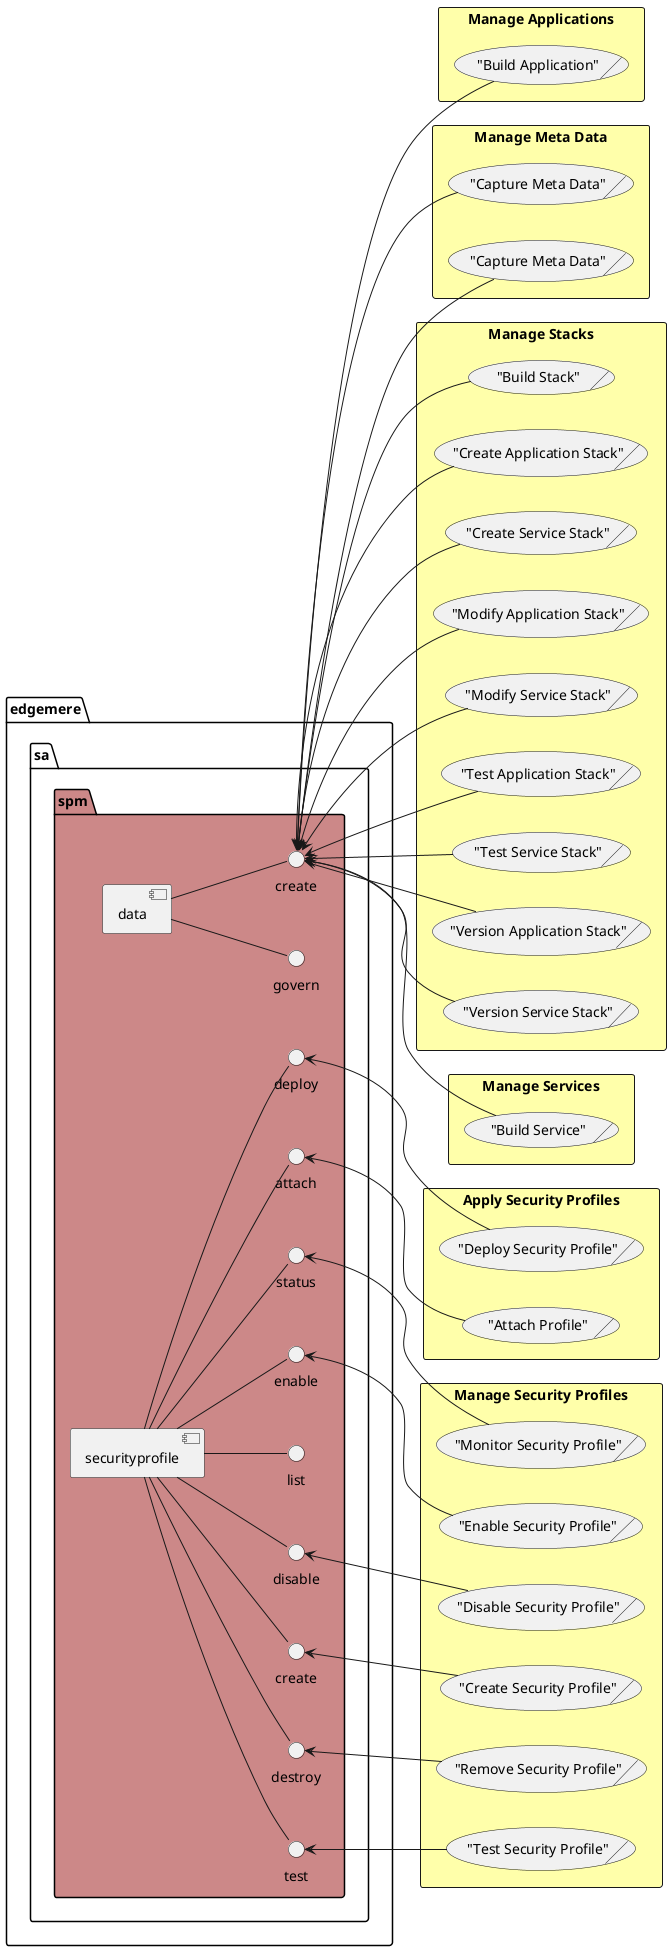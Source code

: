 @startuml
left to right direction


    package "edgemere" as edgemere {
package "sa" as edgemeresa {
package "spm" as edgemeresaspm #cc8888 {
 component "data" as edgemeresaspmdata
 interface "create" as edgemeresaspmdatacreate
edgemeresaspmdata -- edgemeresaspmdatacreate
}
}
}

    
    package "edgemere" as edgemere {
package "sa" as edgemeresa {
package "spm" as edgemeresaspm #cc8888 {
 component "data" as edgemeresaspmdata
 interface "govern" as edgemeresaspmdatagovern
edgemeresaspmdata -- edgemeresaspmdatagovern
}
}
}

    
    package "edgemere" as edgemere {
package "sa" as edgemeresa {
package "spm" as edgemeresaspm #cc8888 {
 component "securityprofile" as edgemeresaspmsecurityprofile
 interface "attach" as edgemeresaspmsecurityprofileattach
edgemeresaspmsecurityprofile -- edgemeresaspmsecurityprofileattach
}
}
}

    
    package "edgemere" as edgemere {
package "sa" as edgemeresa {
package "spm" as edgemeresaspm #cc8888 {
 component "securityprofile" as edgemeresaspmsecurityprofile
 interface "create" as edgemeresaspmsecurityprofilecreate
edgemeresaspmsecurityprofile -- edgemeresaspmsecurityprofilecreate
}
}
}

    
    package "edgemere" as edgemere {
package "sa" as edgemeresa {
package "spm" as edgemeresaspm #cc8888 {
 component "securityprofile" as edgemeresaspmsecurityprofile
 interface "deploy" as edgemeresaspmsecurityprofiledeploy
edgemeresaspmsecurityprofile -- edgemeresaspmsecurityprofiledeploy
}
}
}

    
    package "edgemere" as edgemere {
package "sa" as edgemeresa {
package "spm" as edgemeresaspm #cc8888 {
 component "securityprofile" as edgemeresaspmsecurityprofile
 interface "destroy" as edgemeresaspmsecurityprofiledestroy
edgemeresaspmsecurityprofile -- edgemeresaspmsecurityprofiledestroy
}
}
}

    
    package "edgemere" as edgemere {
package "sa" as edgemeresa {
package "spm" as edgemeresaspm #cc8888 {
 component "securityprofile" as edgemeresaspmsecurityprofile
 interface "disable" as edgemeresaspmsecurityprofiledisable
edgemeresaspmsecurityprofile -- edgemeresaspmsecurityprofiledisable
}
}
}

    
    package "edgemere" as edgemere {
package "sa" as edgemeresa {
package "spm" as edgemeresaspm #cc8888 {
 component "securityprofile" as edgemeresaspmsecurityprofile
 interface "enable" as edgemeresaspmsecurityprofileenable
edgemeresaspmsecurityprofile -- edgemeresaspmsecurityprofileenable
}
}
}

    
    package "edgemere" as edgemere {
package "sa" as edgemeresa {
package "spm" as edgemeresaspm #cc8888 {
 component "securityprofile" as edgemeresaspmsecurityprofile
 interface "list" as edgemeresaspmsecurityprofilelist
edgemeresaspmsecurityprofile -- edgemeresaspmsecurityprofilelist
}
}
}

    
    package "edgemere" as edgemere {
package "sa" as edgemeresa {
package "spm" as edgemeresaspm #cc8888 {
 component "securityprofile" as edgemeresaspmsecurityprofile
 interface "status" as edgemeresaspmsecurityprofilestatus
edgemeresaspmsecurityprofile -- edgemeresaspmsecurityprofilestatus
}
}
}

    
    package "edgemere" as edgemere {
package "sa" as edgemeresa {
package "spm" as edgemeresaspm #cc8888 {
 component "securityprofile" as edgemeresaspmsecurityprofile
 interface "test" as edgemeresaspmsecurityprofiletest
edgemeresaspmsecurityprofile -- edgemeresaspmsecurityprofiletest
}
}
}

    



        rectangle "Manage Applications" as ManageApplications #ffffaa {
            ("Build Application")/ as ActorManageApplicationsBuildApplication
        }
    
    edgemeresaspmdatacreate <-- ActorManageApplicationsBuildApplication
    









        rectangle "Manage Meta Data" as ManageMetaData #ffffaa {
            ("Capture Meta Data")/ as DataEngineerManageMetaDataCaptureMetaData
        }
    
    edgemeresaspmdatacreate <-- DataEngineerManageMetaDataCaptureMetaData
    
        rectangle "Manage Meta Data" as ManageMetaData #ffffaa {
            ("Capture Meta Data")/ as DataStewardManageMetaDataCaptureMetaData
        }
    
    edgemeresaspmdatacreate <-- DataStewardManageMetaDataCaptureMetaData
    






        rectangle "Apply Security Profiles" as ApplySecurityProfiles #ffffaa {
            ("Attach Profile")/ as SecurityEngineerApplySecurityProfilesAttachProfile
        }
    
    edgemeresaspmsecurityprofileattach <-- SecurityEngineerApplySecurityProfilesAttachProfile
    
        rectangle "Apply Security Profiles" as ApplySecurityProfiles #ffffaa {
            ("Deploy Security Profile")/ as SecurityEngineerApplySecurityProfilesDeploySecurityProfile
        }
    
    edgemeresaspmsecurityprofiledeploy <-- SecurityEngineerApplySecurityProfilesDeploySecurityProfile
    

        rectangle "Manage Security Profiles" as ManageSecurityProfiles #ffffaa {
            ("Create Security Profile")/ as SecurityEngineerManageSecurityProfilesCreateSecurityProfile
        }
    
    edgemeresaspmsecurityprofilecreate <-- SecurityEngineerManageSecurityProfilesCreateSecurityProfile
    
        rectangle "Manage Security Profiles" as ManageSecurityProfiles #ffffaa {
            ("Disable Security Profile")/ as SecurityEngineerManageSecurityProfilesDisableSecurityProfile
        }
    
    edgemeresaspmsecurityprofiledisable <-- SecurityEngineerManageSecurityProfilesDisableSecurityProfile
    
        rectangle "Manage Security Profiles" as ManageSecurityProfiles #ffffaa {
            ("Enable Security Profile")/ as SecurityEngineerManageSecurityProfilesEnableSecurityProfile
        }
    
    edgemeresaspmsecurityprofileenable <-- SecurityEngineerManageSecurityProfilesEnableSecurityProfile
    
        rectangle "Manage Security Profiles" as ManageSecurityProfiles #ffffaa {
            ("Monitor Security Profile")/ as SecurityEngineerManageSecurityProfilesMonitorSecurityProfile
        }
    
    edgemeresaspmsecurityprofilestatus <-- SecurityEngineerManageSecurityProfilesMonitorSecurityProfile
    
        rectangle "Manage Security Profiles" as ManageSecurityProfiles #ffffaa {
            ("Remove Security Profile")/ as SecurityEngineerManageSecurityProfilesRemoveSecurityProfile
        }
    
    edgemeresaspmsecurityprofiledestroy <-- SecurityEngineerManageSecurityProfilesRemoveSecurityProfile
    
        rectangle "Manage Security Profiles" as ManageSecurityProfiles #ffffaa {
            ("Test Security Profile")/ as SecurityEngineerManageSecurityProfilesTestSecurityProfile
        }
    
    edgemeresaspmsecurityprofiletest <-- SecurityEngineerManageSecurityProfilesTestSecurityProfile
    







        rectangle "Manage Stacks" as ManageStacks #ffffaa {
            ("Build Stack")/ as ActorManageStacksBuildStack
        }
    
    edgemeresaspmdatacreate <-- ActorManageStacksBuildStack
    
        rectangle "Manage Stacks" as ManageStacks #ffffaa {
            ("Create Application Stack")/ as ActorManageStacksCreateApplicationStack
        }
    
    edgemeresaspmdatacreate <-- ActorManageStacksCreateApplicationStack
    
        rectangle "Manage Stacks" as ManageStacks #ffffaa {
            ("Create Service Stack")/ as ActorManageStacksCreateServiceStack
        }
    
    edgemeresaspmdatacreate <-- ActorManageStacksCreateServiceStack
    
        rectangle "Manage Stacks" as ManageStacks #ffffaa {
            ("Modify Application Stack")/ as ActorManageStacksModifyApplicationStack
        }
    
    edgemeresaspmdatacreate <-- ActorManageStacksModifyApplicationStack
    
        rectangle "Manage Stacks" as ManageStacks #ffffaa {
            ("Modify Service Stack")/ as ActorManageStacksModifyServiceStack
        }
    
    edgemeresaspmdatacreate <-- ActorManageStacksModifyServiceStack
    
        rectangle "Manage Stacks" as ManageStacks #ffffaa {
            ("Test Application Stack")/ as ActorManageStacksTestApplicationStack
        }
    
    edgemeresaspmdatacreate <-- ActorManageStacksTestApplicationStack
    
        rectangle "Manage Stacks" as ManageStacks #ffffaa {
            ("Test Service Stack")/ as ActorManageStacksTestServiceStack
        }
    
    edgemeresaspmdatacreate <-- ActorManageStacksTestServiceStack
    
        rectangle "Manage Stacks" as ManageStacks #ffffaa {
            ("Version Application Stack")/ as ActorManageStacksVersionApplicationStack
        }
    
    edgemeresaspmdatacreate <-- ActorManageStacksVersionApplicationStack
    
        rectangle "Manage Stacks" as ManageStacks #ffffaa {
            ("Version Service Stack")/ as ActorManageStacksVersionServiceStack
        }
    
    edgemeresaspmdatacreate <-- ActorManageStacksVersionServiceStack
    



        rectangle "Manage Services" as ManageServices #ffffaa {
            ("Build Service")/ as ActorManageServicesBuildService
        }
    
    edgemeresaspmdatacreate <-- ActorManageServicesBuildService
    

@enduml
